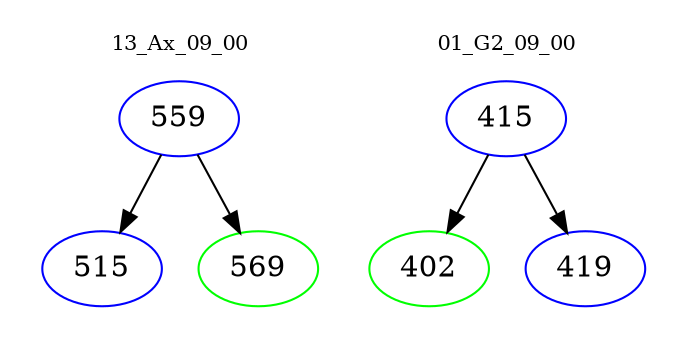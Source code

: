 digraph{
subgraph cluster_0 {
color = white
label = "13_Ax_09_00";
fontsize=10;
T0_559 [label="559", color="blue"]
T0_559 -> T0_515 [color="black"]
T0_515 [label="515", color="blue"]
T0_559 -> T0_569 [color="black"]
T0_569 [label="569", color="green"]
}
subgraph cluster_1 {
color = white
label = "01_G2_09_00";
fontsize=10;
T1_415 [label="415", color="blue"]
T1_415 -> T1_402 [color="black"]
T1_402 [label="402", color="green"]
T1_415 -> T1_419 [color="black"]
T1_419 [label="419", color="blue"]
}
}
